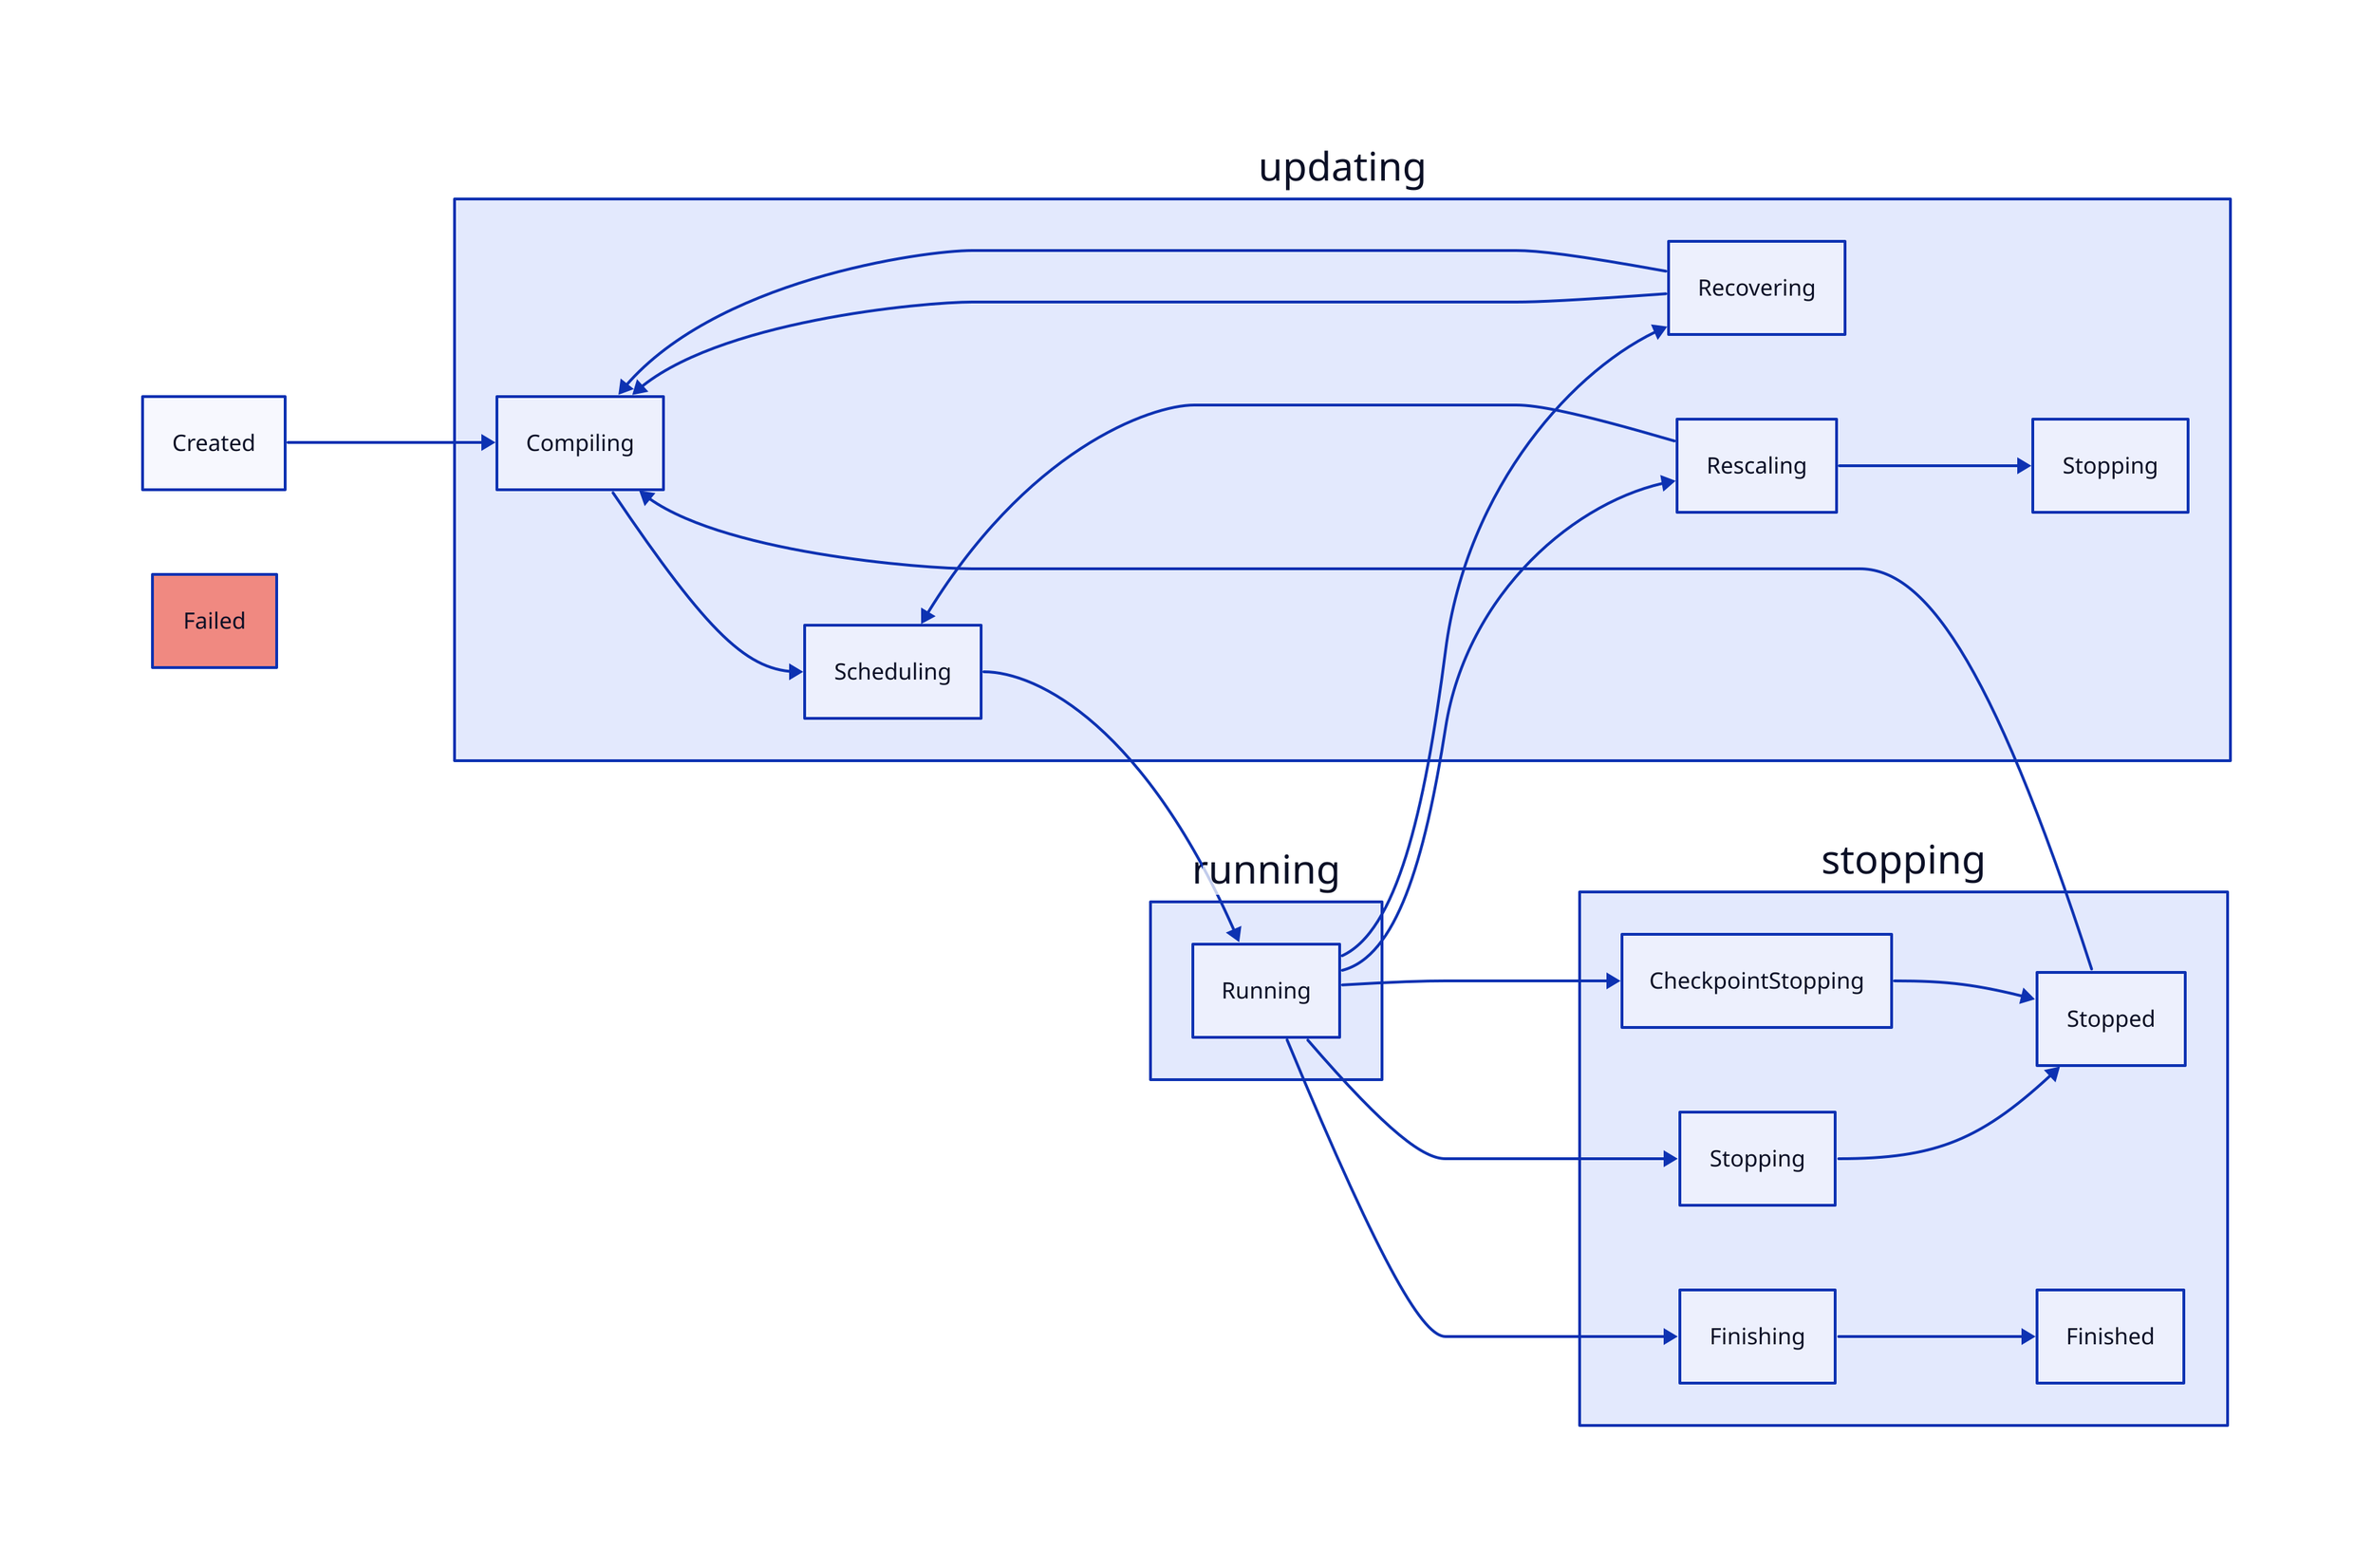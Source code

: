 direction:right
u:"updating" {
    Compiling -> Scheduling
    Recovering -> Compiling
    Rescaling -> Scheduling
    Rescaling -> Stopping
    Recovering -> Compiling
}

Created -> u.Compiling
u.Scheduling -> r.Running

r:"running" {
    Running
}

r.Running -> s.CheckpointStopping
r.Running -> s.Stopping
r.Running -> s.Finishing
r.Running -> u.Recovering
r.Running -> u.Rescaling


s:"stopping" {
    Stopping -> Stopped
    CheckpointStopping -> Stopped
    Finishing -> Finished
}

s.Stopped -> u.Compiling

Failed
Failed.style.fill: "#f08981"
